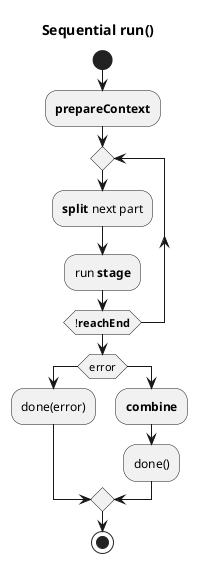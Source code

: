 @startuml

title Sequential run()

start
:**prepareContext**;
repeat
    :**split** next part;
    :run **stage**;
repeat while (!**reachEnd**)

if(error) 
    :done(error);
else
    :**combine**;
    :done();
endif
stop

@enduml